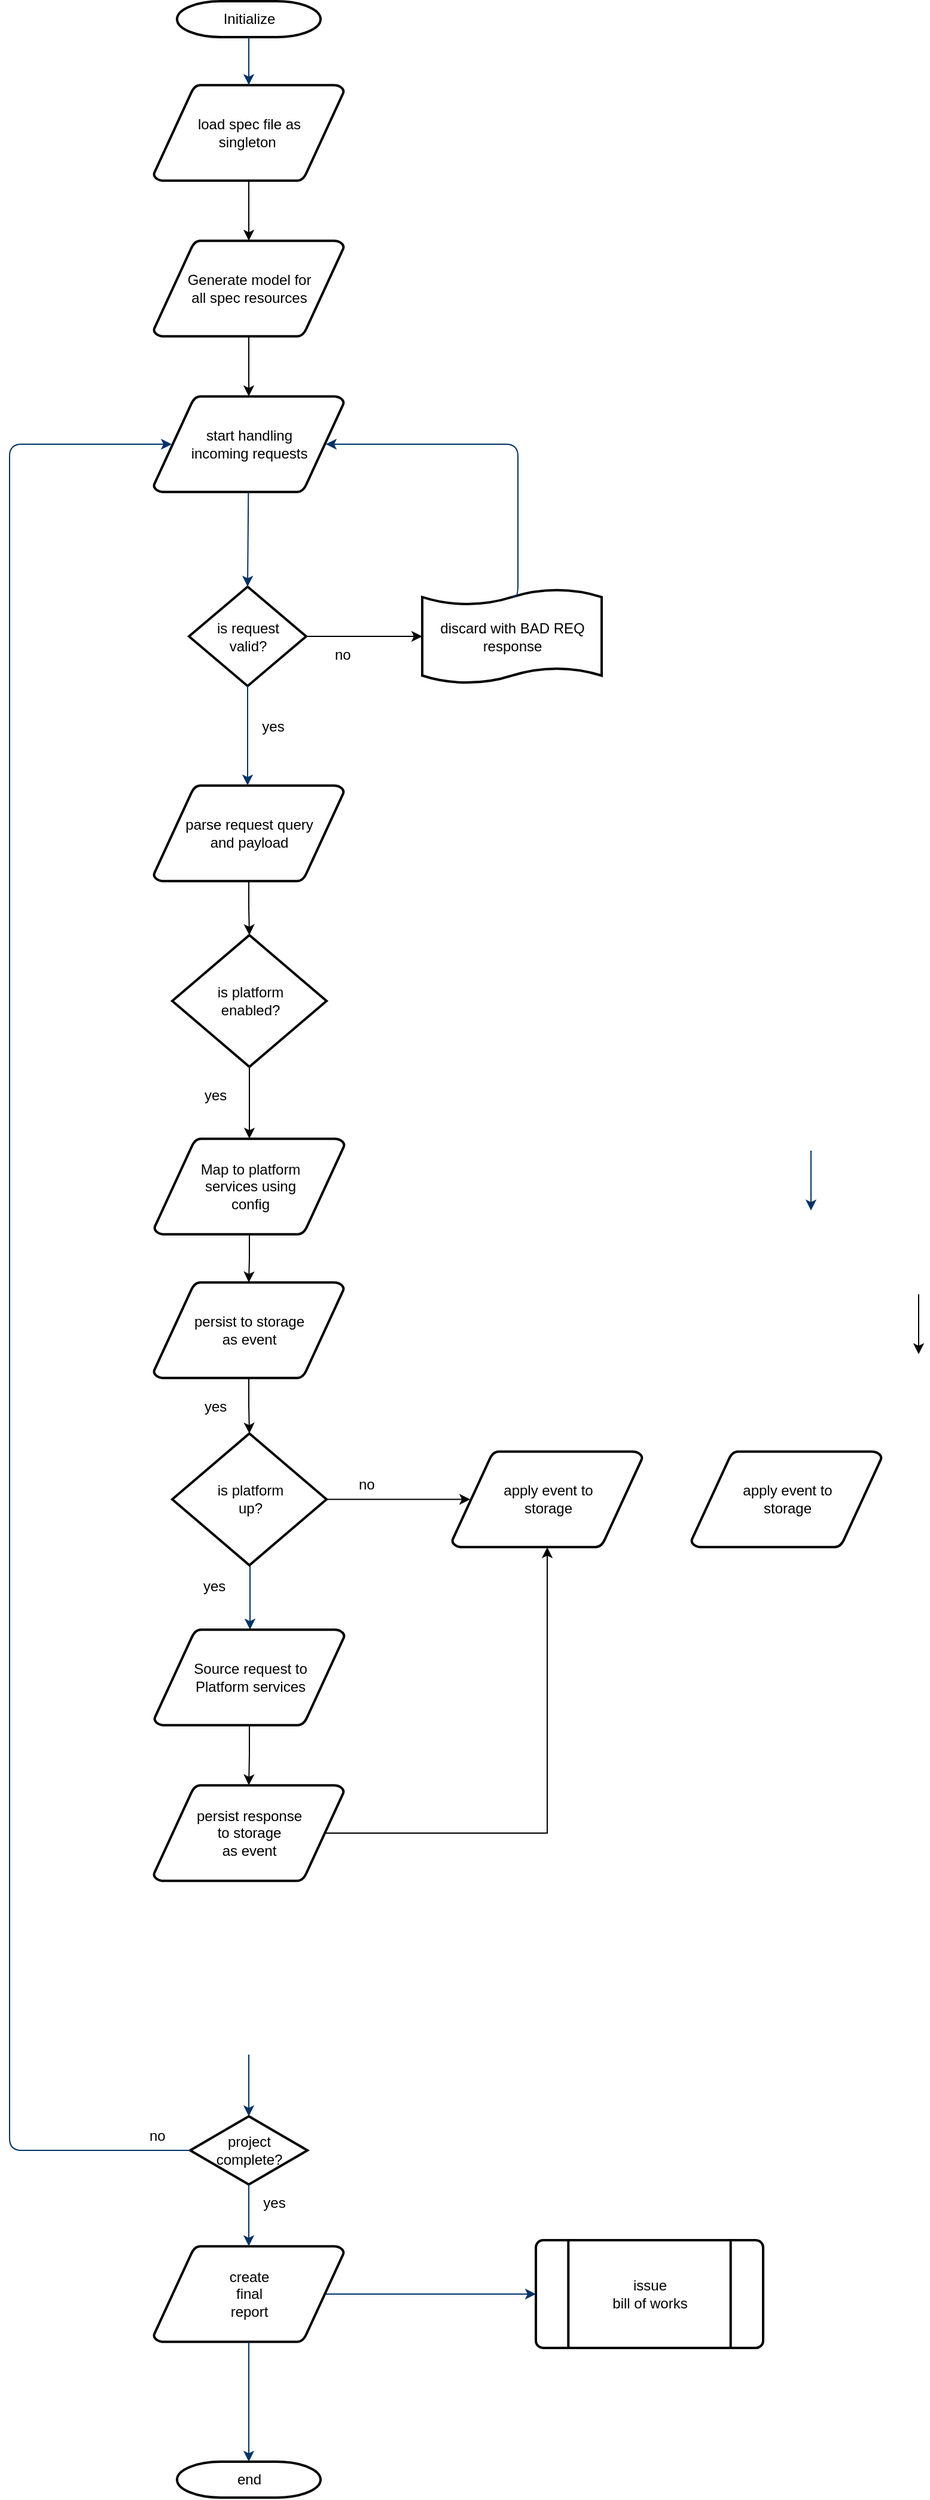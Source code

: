 <mxfile version="14.6.13" type="github">
  <diagram id="6a731a19-8d31-9384-78a2-239565b7b9f0" name="Page-1">
    <mxGraphModel dx="1350" dy="1601" grid="1" gridSize="10" guides="1" tooltips="1" connect="1" arrows="1" fold="1" page="1" pageScale="1" pageWidth="1169" pageHeight="827" background="#ffffff" math="0" shadow="0">
      <root>
        <mxCell id="0" />
        <mxCell id="1" parent="0" />
        <mxCell id="2" value="Initialize" style="shape=mxgraph.flowchart.terminator;strokeWidth=2;gradientColor=none;gradientDirection=north;fontStyle=0;html=1;" parent="1" vertex="1">
          <mxGeometry x="270" y="-10" width="120" height="30" as="geometry" />
        </mxCell>
        <mxCell id="H9c6U2pvoDiHtEuei6BZ-58" style="edgeStyle=orthogonalEdgeStyle;rounded=0;orthogonalLoop=1;jettySize=auto;html=1;exitX=0.5;exitY=1;exitDx=0;exitDy=0;exitPerimeter=0;" edge="1" parent="1" source="3" target="H9c6U2pvoDiHtEuei6BZ-57">
          <mxGeometry relative="1" as="geometry" />
        </mxCell>
        <mxCell id="3" value="load spec file as &lt;br&gt;singleton&amp;nbsp;" style="shape=mxgraph.flowchart.data;strokeWidth=2;gradientColor=none;gradientDirection=north;fontStyle=0;html=1;" parent="1" vertex="1">
          <mxGeometry x="250.5" y="60" width="159" height="80" as="geometry" />
        </mxCell>
        <mxCell id="H9c6U2pvoDiHtEuei6BZ-82" style="edgeStyle=orthogonalEdgeStyle;rounded=0;orthogonalLoop=1;jettySize=auto;html=1;exitX=0.5;exitY=1;exitDx=0;exitDy=0;exitPerimeter=0;entryX=0.5;entryY=0;entryDx=0;entryDy=0;entryPerimeter=0;" edge="1" parent="1" source="4" target="H9c6U2pvoDiHtEuei6BZ-77">
          <mxGeometry relative="1" as="geometry" />
        </mxCell>
        <mxCell id="4" value="parse request query &lt;br&gt;and payload" style="shape=mxgraph.flowchart.data;strokeWidth=2;gradientColor=none;gradientDirection=north;fontStyle=0;html=1;" parent="1" vertex="1">
          <mxGeometry x="250.5" y="645" width="159" height="80" as="geometry" />
        </mxCell>
        <mxCell id="5" value="start handling &lt;br&gt;incoming requests" style="shape=mxgraph.flowchart.data;strokeWidth=2;gradientColor=none;gradientDirection=north;fontStyle=0;html=1;" parent="1" vertex="1">
          <mxGeometry x="250.5" y="320" width="159" height="80" as="geometry" />
        </mxCell>
        <mxCell id="H9c6U2pvoDiHtEuei6BZ-61" style="edgeStyle=orthogonalEdgeStyle;rounded=0;orthogonalLoop=1;jettySize=auto;html=1;" edge="1" parent="1" source="6" target="51">
          <mxGeometry relative="1" as="geometry" />
        </mxCell>
        <mxCell id="6" value="is request &lt;br&gt;valid?" style="shape=mxgraph.flowchart.decision;strokeWidth=2;gradientColor=none;gradientDirection=north;fontStyle=0;html=1;" parent="1" vertex="1">
          <mxGeometry x="280" y="479" width="98" height="83" as="geometry" />
        </mxCell>
        <mxCell id="7" style="fontStyle=1;strokeColor=#003366;strokeWidth=1;html=1;" parent="1" source="2" target="3" edge="1">
          <mxGeometry relative="1" as="geometry" />
        </mxCell>
        <mxCell id="9" style="entryX=0.5;entryY=0;entryPerimeter=0;fontStyle=1;strokeColor=#003366;strokeWidth=1;html=1;" parent="1" source="5" target="6" edge="1">
          <mxGeometry relative="1" as="geometry" />
        </mxCell>
        <mxCell id="11" value="no" style="text;fontStyle=0;html=1;strokeColor=none;gradientColor=none;fillColor=none;strokeWidth=2;" parent="1" vertex="1">
          <mxGeometry x="400" y="522" width="40" height="26" as="geometry" />
        </mxCell>
        <mxCell id="12" value="" style="edgeStyle=elbowEdgeStyle;elbow=horizontal;fontColor=#001933;fontStyle=1;strokeColor=#003366;strokeWidth=1;html=1;" parent="1" source="6" target="4" edge="1">
          <mxGeometry x="10" y="135" width="100" height="100" as="geometry">
            <mxPoint x="10" y="235" as="sourcePoint" />
            <mxPoint x="110" y="135" as="targetPoint" />
          </mxGeometry>
        </mxCell>
        <mxCell id="14" value="yes" style="text;fontStyle=0;html=1;strokeColor=none;gradientColor=none;fillColor=none;strokeWidth=2;align=center;" parent="1" vertex="1">
          <mxGeometry x="330" y="582" width="40" height="26" as="geometry" />
        </mxCell>
        <mxCell id="27" value="yes" style="text;fontStyle=0;html=1;strokeColor=none;gradientColor=none;fillColor=none;strokeWidth=2;" parent="1" vertex="1">
          <mxGeometry x="291" y="1150" width="40" height="26" as="geometry" />
        </mxCell>
        <mxCell id="30" value="" style="edgeStyle=elbowEdgeStyle;elbow=horizontal;exitX=0.5;exitY=1;exitPerimeter=0;fontStyle=1;strokeColor=#003366;strokeWidth=1;html=1;entryX=0.5;entryY=0;entryDx=0;entryDy=0;entryPerimeter=0;" parent="1" target="H9c6U2pvoDiHtEuei6BZ-68" edge="1">
          <mxGeometry x="10" y="135" width="100" height="100" as="geometry">
            <mxPoint x="331" y="1293.5" as="sourcePoint" />
            <mxPoint x="331" y="1345" as="targetPoint" />
          </mxGeometry>
        </mxCell>
        <mxCell id="37" value="project&#xa;complete?" style="shape=mxgraph.flowchart.decision;strokeWidth=2;gradientColor=none;gradientDirection=north;fontStyle=0;html=1;" parent="1" vertex="1">
          <mxGeometry x="281" y="1756.5" width="98" height="57" as="geometry" />
        </mxCell>
        <mxCell id="38" value="create&#xa;final&#xa;report" style="shape=mxgraph.flowchart.data;strokeWidth=2;gradientColor=none;gradientDirection=north;fontStyle=0;html=1;" parent="1" vertex="1">
          <mxGeometry x="250.5" y="1865" width="159" height="80" as="geometry" />
        </mxCell>
        <mxCell id="39" value="issue&#xa;bill of works" style="shape=mxgraph.flowchart.predefined_process;strokeWidth=2;gradientColor=none;gradientDirection=north;fontStyle=0;html=1;" parent="1" vertex="1">
          <mxGeometry x="570" y="1860" width="190" height="90" as="geometry" />
        </mxCell>
        <mxCell id="40" value="end" style="shape=mxgraph.flowchart.terminator;strokeWidth=2;gradientColor=none;gradientDirection=north;fontStyle=0;html=1;" parent="1" vertex="1">
          <mxGeometry x="270" y="2045" width="120" height="30" as="geometry" />
        </mxCell>
        <mxCell id="41" value="" style="edgeStyle=elbowEdgeStyle;elbow=vertical;exitX=0.5;exitY=1;exitPerimeter=0;entryX=0.5;entryY=0;entryPerimeter=0;fontStyle=1;strokeColor=#003366;strokeWidth=1;html=1;" parent="1" target="37" edge="1">
          <mxGeometry x="10" y="135" width="100" height="100" as="geometry">
            <mxPoint x="330" y="1705" as="sourcePoint" />
            <mxPoint x="110" y="135" as="targetPoint" />
          </mxGeometry>
        </mxCell>
        <mxCell id="42" value="" style="edgeStyle=elbowEdgeStyle;elbow=vertical;exitX=0.5;exitY=1;exitPerimeter=0;entryX=0.5;entryY=0;entryPerimeter=0;fontStyle=1;strokeColor=#003366;strokeWidth=1;html=1;" parent="1" source="37" target="38" edge="1">
          <mxGeometry x="10" y="135" width="100" height="100" as="geometry">
            <mxPoint x="10" y="235" as="sourcePoint" />
            <mxPoint x="110" y="135" as="targetPoint" />
          </mxGeometry>
        </mxCell>
        <mxCell id="43" value="" style="edgeStyle=elbowEdgeStyle;elbow=vertical;exitX=0.5;exitY=1;exitPerimeter=0;entryX=0.5;entryY=0;entryPerimeter=0;fontStyle=1;strokeColor=#003366;strokeWidth=1;html=1;" parent="1" source="38" target="40" edge="1">
          <mxGeometry x="10" y="135" width="100" height="100" as="geometry">
            <mxPoint x="10" y="235" as="sourcePoint" />
            <mxPoint x="110" y="135" as="targetPoint" />
          </mxGeometry>
        </mxCell>
        <mxCell id="44" value="" style="edgeStyle=elbowEdgeStyle;elbow=vertical;exitX=0.905;exitY=0.5;exitPerimeter=0;entryX=0;entryY=0.5;entryPerimeter=0;fontStyle=1;strokeColor=#003366;strokeWidth=1;html=1;" parent="1" source="38" target="39" edge="1">
          <mxGeometry x="10" y="135" width="100" height="100" as="geometry">
            <mxPoint x="10" y="235" as="sourcePoint" />
            <mxPoint x="110" y="135" as="targetPoint" />
          </mxGeometry>
        </mxCell>
        <mxCell id="51" value="discard with BAD REQ&lt;br&gt;response" style="shape=mxgraph.flowchart.paper_tape;strokeWidth=2;gradientColor=none;gradientDirection=north;fontStyle=0;html=1;" parent="1" vertex="1">
          <mxGeometry x="475" y="480" width="150" height="81" as="geometry" />
        </mxCell>
        <mxCell id="52" value="" style="edgeStyle=elbowEdgeStyle;elbow=horizontal;exitX=0.5;exitY=0.09;exitPerimeter=0;entryX=0.905;entryY=0.5;entryPerimeter=0;fontStyle=1;strokeColor=#003366;strokeWidth=1;html=1;" parent="1" source="51" target="5" edge="1">
          <mxGeometry x="10" y="189" width="100" height="100" as="geometry">
            <mxPoint x="10" y="289" as="sourcePoint" />
            <mxPoint x="110" y="189" as="targetPoint" />
            <Array as="points">
              <mxPoint x="555" y="489" />
            </Array>
          </mxGeometry>
        </mxCell>
        <mxCell id="53" value="yes" style="text;fontStyle=0;html=1;strokeColor=none;gradientColor=none;fillColor=none;strokeWidth=2;align=center;" parent="1" vertex="1">
          <mxGeometry x="331" y="1815" width="40" height="26" as="geometry" />
        </mxCell>
        <mxCell id="54" value="" style="edgeStyle=elbowEdgeStyle;elbow=horizontal;exitX=0;exitY=0.5;exitPerimeter=0;entryX=0.095;entryY=0.5;entryPerimeter=0;fontStyle=1;strokeColor=#003366;strokeWidth=1;html=1;" parent="1" source="37" target="5" edge="1">
          <mxGeometry x="10" y="189" width="100" height="100" as="geometry">
            <mxPoint x="10" y="289" as="sourcePoint" />
            <mxPoint x="110" y="189" as="targetPoint" />
            <Array as="points">
              <mxPoint x="130" y="1159" />
            </Array>
          </mxGeometry>
        </mxCell>
        <mxCell id="55" value="no" style="text;fontStyle=0;html=1;strokeColor=none;gradientColor=none;fillColor=none;strokeWidth=2;" parent="1" vertex="1">
          <mxGeometry x="245" y="1759" width="40" height="26" as="geometry" />
        </mxCell>
        <mxCell id="H9c6U2pvoDiHtEuei6BZ-59" style="edgeStyle=orthogonalEdgeStyle;rounded=0;orthogonalLoop=1;jettySize=auto;html=1;exitX=0.5;exitY=1;exitDx=0;exitDy=0;exitPerimeter=0;" edge="1" parent="1" source="H9c6U2pvoDiHtEuei6BZ-57" target="5">
          <mxGeometry relative="1" as="geometry" />
        </mxCell>
        <mxCell id="H9c6U2pvoDiHtEuei6BZ-57" value="Generate model for&lt;br&gt;all spec resources" style="shape=mxgraph.flowchart.data;strokeWidth=2;gradientColor=none;gradientDirection=north;fontStyle=0;html=1;" vertex="1" parent="1">
          <mxGeometry x="250.5" y="190" width="159" height="80" as="geometry" />
        </mxCell>
        <mxCell id="H9c6U2pvoDiHtEuei6BZ-74" style="edgeStyle=orthogonalEdgeStyle;rounded=0;orthogonalLoop=1;jettySize=auto;html=1;exitX=1;exitY=0.5;exitDx=0;exitDy=0;exitPerimeter=0;entryX=0.095;entryY=0.5;entryDx=0;entryDy=0;entryPerimeter=0;" edge="1" parent="1" source="H9c6U2pvoDiHtEuei6BZ-66" target="H9c6U2pvoDiHtEuei6BZ-72">
          <mxGeometry relative="1" as="geometry" />
        </mxCell>
        <mxCell id="H9c6U2pvoDiHtEuei6BZ-66" value="is platform &lt;br&gt;up?" style="shape=mxgraph.flowchart.decision;strokeWidth=2;gradientColor=none;gradientDirection=north;fontStyle=0;html=1;" vertex="1" parent="1">
          <mxGeometry x="266" y="1186.25" width="129" height="110" as="geometry" />
        </mxCell>
        <mxCell id="H9c6U2pvoDiHtEuei6BZ-67" value="yes" style="text;fontStyle=0;html=1;strokeColor=none;gradientColor=none;fillColor=none;strokeWidth=2;" vertex="1" parent="1">
          <mxGeometry x="290" y="1300" width="40" height="26" as="geometry" />
        </mxCell>
        <mxCell id="H9c6U2pvoDiHtEuei6BZ-71" style="edgeStyle=orthogonalEdgeStyle;rounded=0;orthogonalLoop=1;jettySize=auto;html=1;exitX=0.5;exitY=1;exitDx=0;exitDy=0;exitPerimeter=0;" edge="1" parent="1" source="H9c6U2pvoDiHtEuei6BZ-68" target="H9c6U2pvoDiHtEuei6BZ-70">
          <mxGeometry relative="1" as="geometry" />
        </mxCell>
        <mxCell id="H9c6U2pvoDiHtEuei6BZ-68" value="Source request to &lt;br&gt;Platform services" style="shape=mxgraph.flowchart.data;strokeWidth=2;gradientColor=none;gradientDirection=north;fontStyle=0;html=1;" vertex="1" parent="1">
          <mxGeometry x="251" y="1350" width="159" height="80" as="geometry" />
        </mxCell>
        <mxCell id="H9c6U2pvoDiHtEuei6BZ-73" style="edgeStyle=orthogonalEdgeStyle;rounded=0;orthogonalLoop=1;jettySize=auto;html=1;exitX=0.905;exitY=0.5;exitDx=0;exitDy=0;exitPerimeter=0;" edge="1" parent="1" source="H9c6U2pvoDiHtEuei6BZ-70" target="H9c6U2pvoDiHtEuei6BZ-72">
          <mxGeometry relative="1" as="geometry" />
        </mxCell>
        <mxCell id="H9c6U2pvoDiHtEuei6BZ-70" value="persist response &lt;br&gt;to storage&lt;br&gt;as event" style="shape=mxgraph.flowchart.data;strokeWidth=2;gradientColor=none;gradientDirection=north;fontStyle=0;html=1;" vertex="1" parent="1">
          <mxGeometry x="250.5" y="1480" width="159" height="80" as="geometry" />
        </mxCell>
        <mxCell id="H9c6U2pvoDiHtEuei6BZ-72" value="apply event to&lt;br&gt;storage" style="shape=mxgraph.flowchart.data;strokeWidth=2;gradientColor=none;gradientDirection=north;fontStyle=0;html=1;" vertex="1" parent="1">
          <mxGeometry x="500" y="1201.25" width="159" height="80" as="geometry" />
        </mxCell>
        <mxCell id="H9c6U2pvoDiHtEuei6BZ-75" value="no" style="text;fontStyle=0;html=1;strokeColor=none;gradientColor=none;fillColor=none;strokeWidth=2;" vertex="1" parent="1">
          <mxGeometry x="420" y="1215" width="40" height="26" as="geometry" />
        </mxCell>
        <mxCell id="H9c6U2pvoDiHtEuei6BZ-76" value="apply event to&lt;br&gt;storage" style="shape=mxgraph.flowchart.data;strokeWidth=2;gradientColor=none;gradientDirection=north;fontStyle=0;html=1;" vertex="1" parent="1">
          <mxGeometry x="700" y="1201.25" width="159" height="80" as="geometry" />
        </mxCell>
        <mxCell id="H9c6U2pvoDiHtEuei6BZ-83" style="edgeStyle=orthogonalEdgeStyle;rounded=0;orthogonalLoop=1;jettySize=auto;html=1;exitX=0.5;exitY=1;exitDx=0;exitDy=0;exitPerimeter=0;entryX=0.5;entryY=0;entryDx=0;entryDy=0;entryPerimeter=0;" edge="1" parent="1" source="H9c6U2pvoDiHtEuei6BZ-77" target="H9c6U2pvoDiHtEuei6BZ-79">
          <mxGeometry relative="1" as="geometry" />
        </mxCell>
        <mxCell id="H9c6U2pvoDiHtEuei6BZ-77" value="is platform &lt;br&gt;enabled?" style="shape=mxgraph.flowchart.decision;strokeWidth=2;gradientColor=none;gradientDirection=north;fontStyle=0;html=1;" vertex="1" parent="1">
          <mxGeometry x="266" y="770" width="129" height="110" as="geometry" />
        </mxCell>
        <mxCell id="H9c6U2pvoDiHtEuei6BZ-85" style="edgeStyle=orthogonalEdgeStyle;rounded=0;orthogonalLoop=1;jettySize=auto;html=1;exitX=0.5;exitY=1;exitDx=0;exitDy=0;exitPerimeter=0;entryX=0.5;entryY=0;entryDx=0;entryDy=0;entryPerimeter=0;" edge="1" parent="1" source="H9c6U2pvoDiHtEuei6BZ-78" target="H9c6U2pvoDiHtEuei6BZ-66">
          <mxGeometry relative="1" as="geometry" />
        </mxCell>
        <mxCell id="H9c6U2pvoDiHtEuei6BZ-78" value="persist to storage&lt;br&gt;as event" style="shape=mxgraph.flowchart.data;strokeWidth=2;gradientColor=none;gradientDirection=north;fontStyle=0;html=1;" vertex="1" parent="1">
          <mxGeometry x="250.5" y="1060" width="159" height="80" as="geometry" />
        </mxCell>
        <mxCell id="H9c6U2pvoDiHtEuei6BZ-86" style="edgeStyle=orthogonalEdgeStyle;rounded=0;orthogonalLoop=1;jettySize=auto;html=1;exitX=0.5;exitY=1;exitDx=0;exitDy=0;exitPerimeter=0;" edge="1" parent="1" source="H9c6U2pvoDiHtEuei6BZ-79" target="H9c6U2pvoDiHtEuei6BZ-78">
          <mxGeometry relative="1" as="geometry" />
        </mxCell>
        <mxCell id="H9c6U2pvoDiHtEuei6BZ-79" value="Map to platform&lt;br&gt;services using &lt;br&gt;config" style="shape=mxgraph.flowchart.data;strokeWidth=2;gradientColor=none;gradientDirection=north;fontStyle=0;html=1;" vertex="1" parent="1">
          <mxGeometry x="251" y="940" width="159" height="80" as="geometry" />
        </mxCell>
        <mxCell id="H9c6U2pvoDiHtEuei6BZ-80" value="" style="edgeStyle=elbowEdgeStyle;elbow=horizontal;entryX=0.5;entryY=0;entryPerimeter=0;fontStyle=1;strokeColor=#003366;strokeWidth=1;html=1;entryDx=0;entryDy=0;" edge="1" parent="1">
          <mxGeometry x="480" y="225" width="100" height="100" as="geometry">
            <mxPoint x="800" y="950" as="sourcePoint" />
            <mxPoint x="800" y="1000" as="targetPoint" />
          </mxGeometry>
        </mxCell>
        <mxCell id="H9c6U2pvoDiHtEuei6BZ-81" style="edgeStyle=orthogonalEdgeStyle;rounded=0;orthogonalLoop=1;jettySize=auto;html=1;exitX=0.5;exitY=1;exitDx=0;exitDy=0;exitPerimeter=0;entryX=0.5;entryY=0;entryDx=0;entryDy=0;entryPerimeter=0;" edge="1" parent="1">
          <mxGeometry relative="1" as="geometry">
            <mxPoint x="890" y="1070" as="sourcePoint" />
            <mxPoint x="890" y="1120" as="targetPoint" />
          </mxGeometry>
        </mxCell>
        <mxCell id="H9c6U2pvoDiHtEuei6BZ-87" value="yes" style="text;fontStyle=0;html=1;strokeColor=none;gradientColor=none;fillColor=none;strokeWidth=2;" vertex="1" parent="1">
          <mxGeometry x="291" y="890" width="40" height="26" as="geometry" />
        </mxCell>
      </root>
    </mxGraphModel>
  </diagram>
</mxfile>
